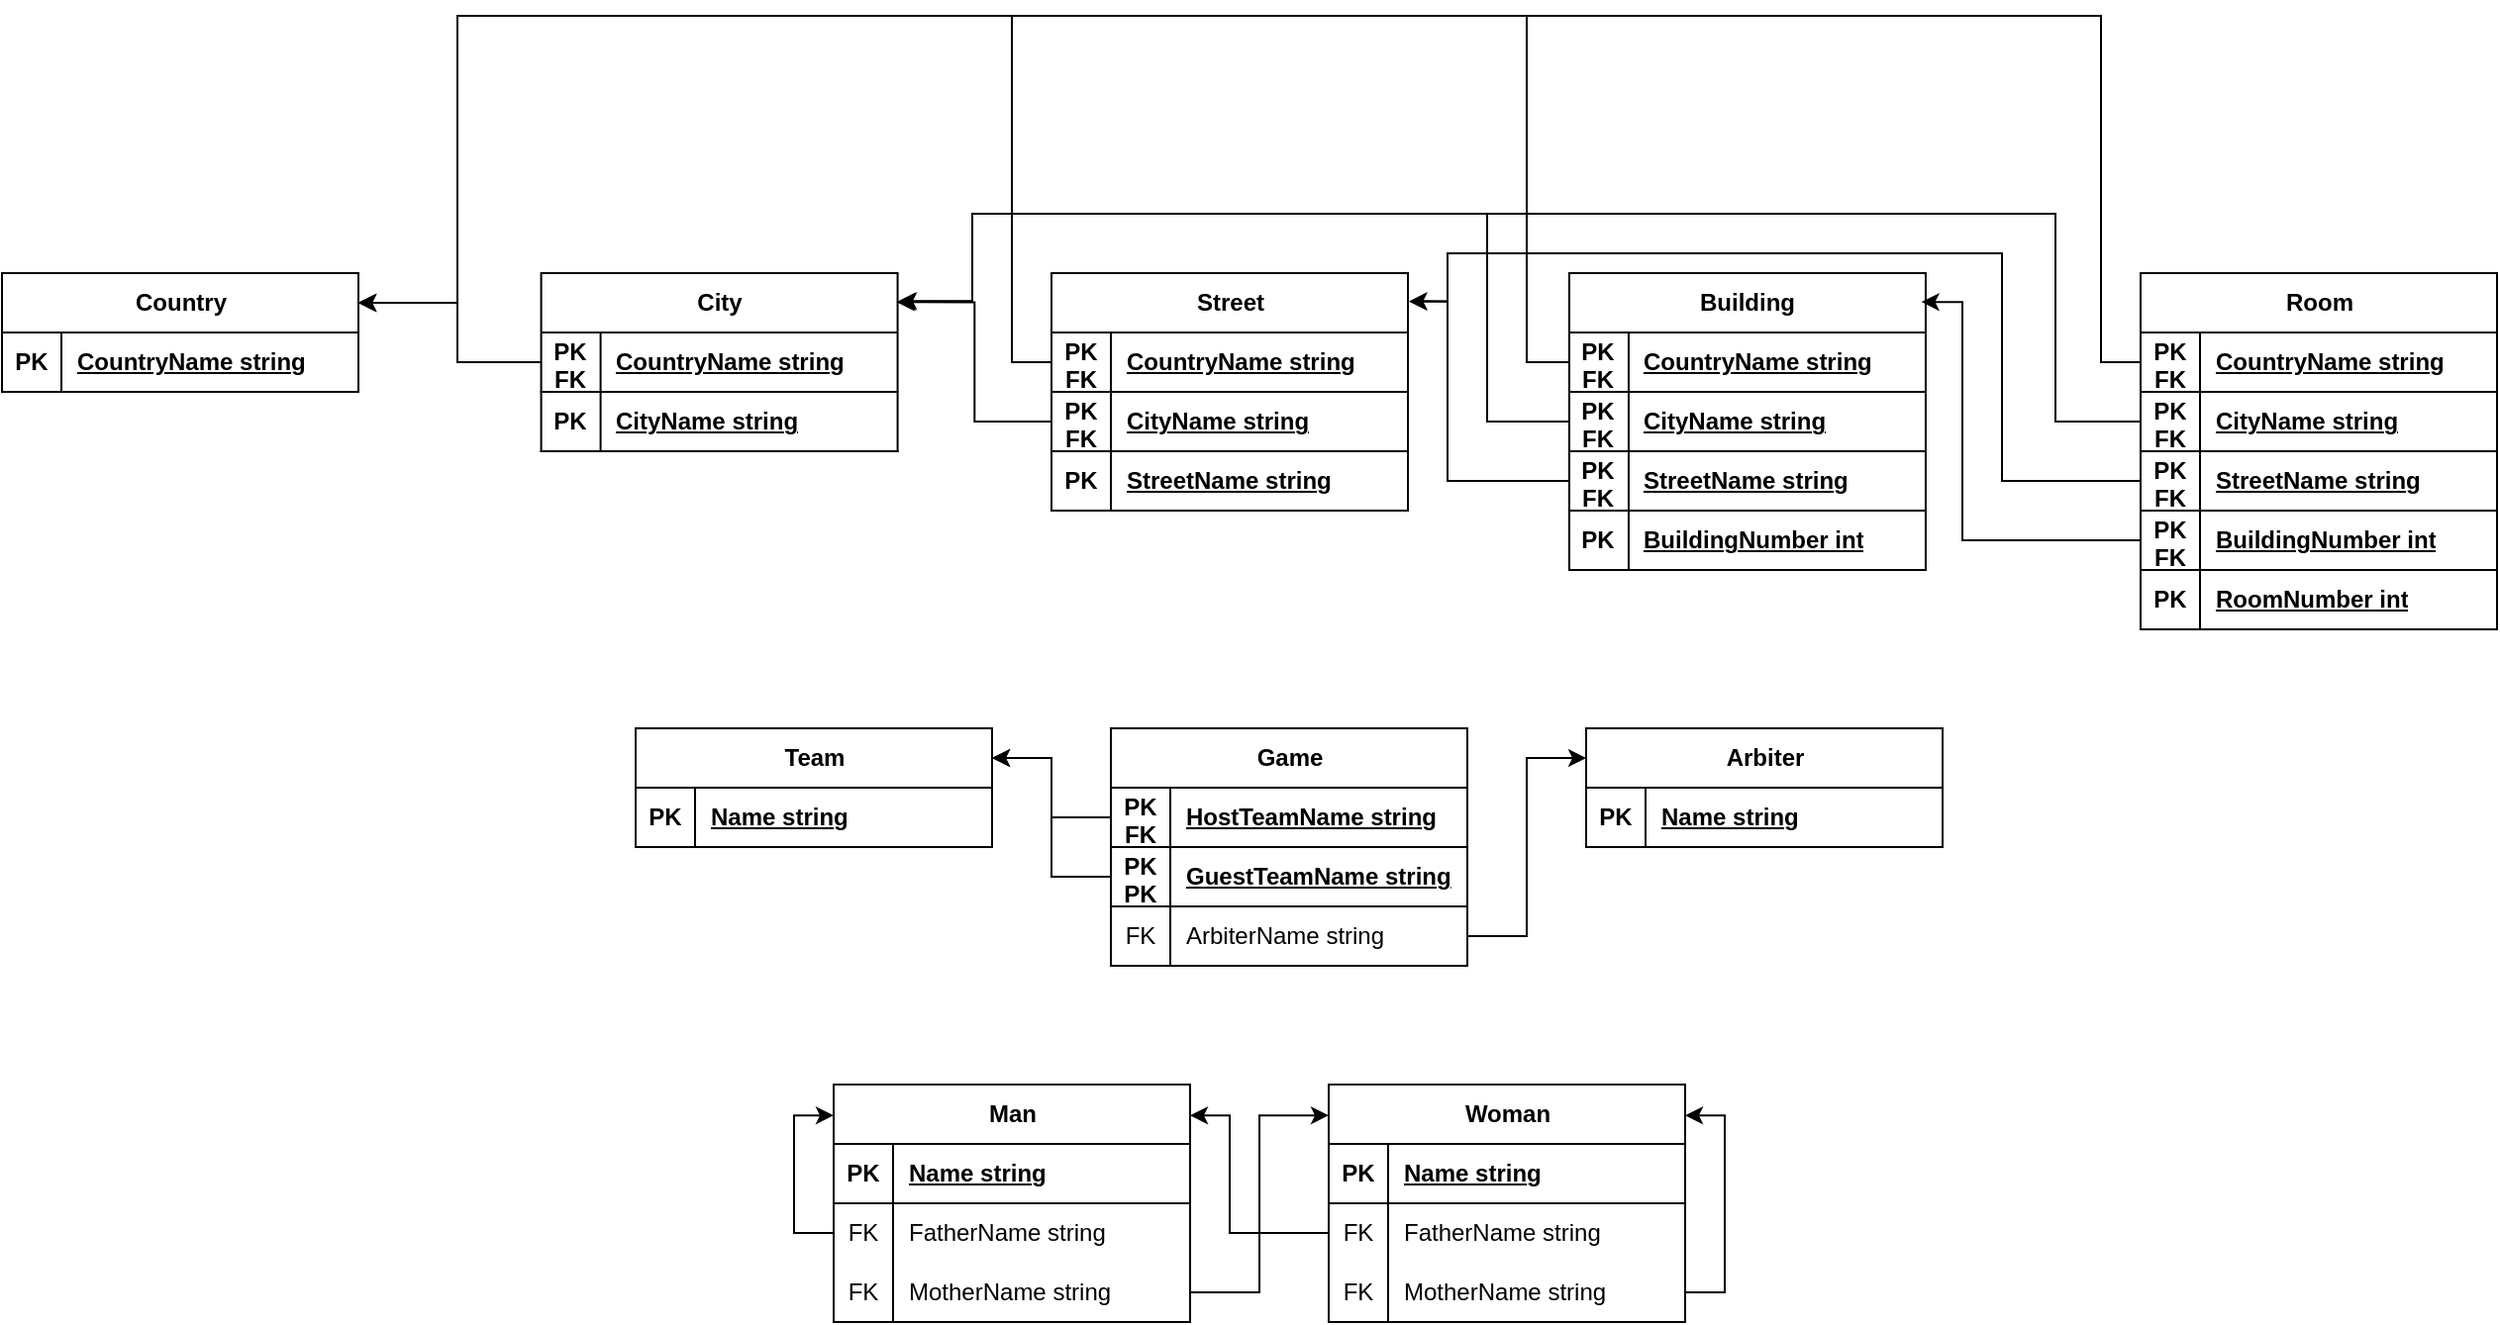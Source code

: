 <mxfile version="24.7.8">
  <diagram id="R2lEEEUBdFMjLlhIrx00" name="Page-1">
    <mxGraphModel dx="2022" dy="1466" grid="1" gridSize="10" guides="1" tooltips="1" connect="1" arrows="1" fold="1" page="1" pageScale="1" pageWidth="1654" pageHeight="1169" math="0" shadow="0" extFonts="Permanent Marker^https://fonts.googleapis.com/css?family=Permanent+Marker">
      <root>
        <mxCell id="0" />
        <mxCell id="1" parent="0" />
        <mxCell id="_nB39mYmKEPkHYfuzPzo-19" value="Country" style="shape=table;startSize=30;container=1;collapsible=1;childLayout=tableLayout;fixedRows=1;rowLines=0;fontStyle=1;align=center;resizeLast=1;html=1;" parent="1" vertex="1">
          <mxGeometry x="90" y="170" width="180" height="60" as="geometry" />
        </mxCell>
        <mxCell id="_nB39mYmKEPkHYfuzPzo-20" value="" style="shape=tableRow;horizontal=0;startSize=0;swimlaneHead=0;swimlaneBody=0;fillColor=none;collapsible=0;dropTarget=0;points=[[0,0.5],[1,0.5]];portConstraint=eastwest;top=0;left=0;right=0;bottom=1;" parent="_nB39mYmKEPkHYfuzPzo-19" vertex="1">
          <mxGeometry y="30" width="180" height="30" as="geometry" />
        </mxCell>
        <mxCell id="_nB39mYmKEPkHYfuzPzo-21" value="PK" style="shape=partialRectangle;connectable=0;fillColor=none;top=0;left=0;bottom=0;right=0;fontStyle=1;overflow=hidden;whiteSpace=wrap;html=1;" parent="_nB39mYmKEPkHYfuzPzo-20" vertex="1">
          <mxGeometry width="30" height="30" as="geometry">
            <mxRectangle width="30" height="30" as="alternateBounds" />
          </mxGeometry>
        </mxCell>
        <mxCell id="_nB39mYmKEPkHYfuzPzo-22" value="CountryName string" style="shape=partialRectangle;connectable=0;fillColor=none;top=0;left=0;bottom=0;right=0;align=left;spacingLeft=6;fontStyle=5;overflow=hidden;whiteSpace=wrap;html=1;" parent="_nB39mYmKEPkHYfuzPzo-20" vertex="1">
          <mxGeometry x="30" width="150" height="30" as="geometry">
            <mxRectangle width="150" height="30" as="alternateBounds" />
          </mxGeometry>
        </mxCell>
        <mxCell id="_nB39mYmKEPkHYfuzPzo-39" style="edgeStyle=orthogonalEdgeStyle;rounded=0;orthogonalLoop=1;jettySize=auto;html=1;entryX=1;entryY=0.25;entryDx=0;entryDy=0;" parent="1" source="_nB39mYmKEPkHYfuzPzo-32" target="_nB39mYmKEPkHYfuzPzo-19" edge="1">
          <mxGeometry relative="1" as="geometry">
            <Array as="points">
              <mxPoint x="320" y="215" />
              <mxPoint x="320" y="185" />
            </Array>
          </mxGeometry>
        </mxCell>
        <mxCell id="_nB39mYmKEPkHYfuzPzo-32" value="City" style="shape=table;startSize=30;container=1;collapsible=1;childLayout=tableLayout;fixedRows=1;rowLines=0;fontStyle=1;align=center;resizeLast=1;html=1;points=[[0,0,0,0,0],[0,0.25,0,0,0],[0,0.5,0,0,0],[0,0.75,0,0,0],[0,1,0,0,0],[0.25,0,0,0,0],[0.25,1,0,0,0],[0.5,0,0,0,0],[0.5,1,0,0,0],[0.75,0,0,0,0],[0.75,1,0,0,0],[1,0,0,0,0],[1,0.12,0,0,0],[1,0.25,0,0,0],[1,0.5,0,0,0],[1,0.75,0,0,0],[1,1,0,0,0]];" parent="1" vertex="1">
          <mxGeometry x="362.29" y="170" width="180" height="90" as="geometry" />
        </mxCell>
        <mxCell id="_nB39mYmKEPkHYfuzPzo-36" value="" style="shape=tableRow;horizontal=0;startSize=0;swimlaneHead=0;swimlaneBody=0;fillColor=none;collapsible=0;dropTarget=0;points=[[0,0.5],[1,0.5]];portConstraint=eastwest;top=0;left=0;right=0;bottom=1;" parent="_nB39mYmKEPkHYfuzPzo-32" vertex="1">
          <mxGeometry y="30" width="180" height="30" as="geometry" />
        </mxCell>
        <mxCell id="_nB39mYmKEPkHYfuzPzo-37" value="PK&lt;div&gt;FK&lt;/div&gt;" style="shape=partialRectangle;connectable=0;fillColor=none;top=0;left=0;bottom=0;right=0;fontStyle=1;overflow=hidden;whiteSpace=wrap;html=1;" parent="_nB39mYmKEPkHYfuzPzo-36" vertex="1">
          <mxGeometry width="30" height="30" as="geometry">
            <mxRectangle width="30" height="30" as="alternateBounds" />
          </mxGeometry>
        </mxCell>
        <mxCell id="_nB39mYmKEPkHYfuzPzo-38" value="CountryName string" style="shape=partialRectangle;connectable=0;fillColor=none;top=0;left=0;bottom=0;right=0;align=left;spacingLeft=6;fontStyle=5;overflow=hidden;whiteSpace=wrap;html=1;" parent="_nB39mYmKEPkHYfuzPzo-36" vertex="1">
          <mxGeometry x="30" width="150" height="30" as="geometry">
            <mxRectangle width="150" height="30" as="alternateBounds" />
          </mxGeometry>
        </mxCell>
        <mxCell id="_nB39mYmKEPkHYfuzPzo-33" value="" style="shape=tableRow;horizontal=0;startSize=0;swimlaneHead=0;swimlaneBody=0;fillColor=none;collapsible=0;dropTarget=0;points=[[0,0.5],[1,0.5]];portConstraint=eastwest;top=0;left=0;right=0;bottom=1;" parent="_nB39mYmKEPkHYfuzPzo-32" vertex="1">
          <mxGeometry y="60" width="180" height="30" as="geometry" />
        </mxCell>
        <mxCell id="_nB39mYmKEPkHYfuzPzo-34" value="PK" style="shape=partialRectangle;connectable=0;fillColor=none;top=0;left=0;bottom=0;right=0;fontStyle=1;overflow=hidden;whiteSpace=wrap;html=1;" parent="_nB39mYmKEPkHYfuzPzo-33" vertex="1">
          <mxGeometry width="30" height="30" as="geometry">
            <mxRectangle width="30" height="30" as="alternateBounds" />
          </mxGeometry>
        </mxCell>
        <mxCell id="_nB39mYmKEPkHYfuzPzo-35" value="CityName string" style="shape=partialRectangle;connectable=0;fillColor=none;top=0;left=0;bottom=0;right=0;align=left;spacingLeft=6;fontStyle=5;overflow=hidden;whiteSpace=wrap;html=1;" parent="_nB39mYmKEPkHYfuzPzo-33" vertex="1">
          <mxGeometry x="30" width="150" height="30" as="geometry">
            <mxRectangle width="150" height="30" as="alternateBounds" />
          </mxGeometry>
        </mxCell>
        <mxCell id="_nB39mYmKEPkHYfuzPzo-40" value="Street" style="shape=table;startSize=30;container=1;collapsible=1;childLayout=tableLayout;fixedRows=1;rowLines=0;fontStyle=1;align=center;resizeLast=1;html=1;points=[[0,0,0,0,0],[0,0.25,0,0,0],[0,0.5,0,0,0],[0,0.75,0,0,0],[0,1,0,0,0],[0.25,0,0,0,0],[0.25,1,0,0,0],[0.5,0,0,0,0],[0.5,1,0,0,0],[0.75,0,0,0,0],[0.75,1,0,0,0],[1,0,0,0,0],[1,0.13,0,0,0],[1,0.25,0,0,0],[1,0.5,0,0,0],[1,0.75,0,0,0],[1,1,0,0,0]];" parent="1" vertex="1">
          <mxGeometry x="620" y="170" width="180" height="120" as="geometry" />
        </mxCell>
        <mxCell id="_nB39mYmKEPkHYfuzPzo-41" value="" style="shape=tableRow;horizontal=0;startSize=0;swimlaneHead=0;swimlaneBody=0;fillColor=none;collapsible=0;dropTarget=0;points=[[0,0.5],[1,0.5]];portConstraint=eastwest;top=0;left=0;right=0;bottom=1;" parent="_nB39mYmKEPkHYfuzPzo-40" vertex="1">
          <mxGeometry y="30" width="180" height="30" as="geometry" />
        </mxCell>
        <mxCell id="_nB39mYmKEPkHYfuzPzo-42" value="PK&lt;div&gt;FK&lt;/div&gt;" style="shape=partialRectangle;connectable=0;fillColor=none;top=0;left=0;bottom=0;right=0;fontStyle=1;overflow=hidden;whiteSpace=wrap;html=1;" parent="_nB39mYmKEPkHYfuzPzo-41" vertex="1">
          <mxGeometry width="30" height="30" as="geometry">
            <mxRectangle width="30" height="30" as="alternateBounds" />
          </mxGeometry>
        </mxCell>
        <mxCell id="_nB39mYmKEPkHYfuzPzo-43" value="CountryName string" style="shape=partialRectangle;connectable=0;fillColor=none;top=0;left=0;bottom=0;right=0;align=left;spacingLeft=6;fontStyle=5;overflow=hidden;whiteSpace=wrap;html=1;" parent="_nB39mYmKEPkHYfuzPzo-41" vertex="1">
          <mxGeometry x="30" width="150" height="30" as="geometry">
            <mxRectangle width="150" height="30" as="alternateBounds" />
          </mxGeometry>
        </mxCell>
        <mxCell id="_nB39mYmKEPkHYfuzPzo-44" value="" style="shape=tableRow;horizontal=0;startSize=0;swimlaneHead=0;swimlaneBody=0;fillColor=none;collapsible=0;dropTarget=0;points=[[0,0.5],[1,0.5]];portConstraint=eastwest;top=0;left=0;right=0;bottom=1;" parent="_nB39mYmKEPkHYfuzPzo-40" vertex="1">
          <mxGeometry y="60" width="180" height="30" as="geometry" />
        </mxCell>
        <mxCell id="_nB39mYmKEPkHYfuzPzo-45" value="PK&lt;div&gt;FK&lt;/div&gt;" style="shape=partialRectangle;connectable=0;fillColor=none;top=0;left=0;bottom=0;right=0;fontStyle=1;overflow=hidden;whiteSpace=wrap;html=1;" parent="_nB39mYmKEPkHYfuzPzo-44" vertex="1">
          <mxGeometry width="30" height="30" as="geometry">
            <mxRectangle width="30" height="30" as="alternateBounds" />
          </mxGeometry>
        </mxCell>
        <mxCell id="_nB39mYmKEPkHYfuzPzo-46" value="CityName string" style="shape=partialRectangle;connectable=0;fillColor=none;top=0;left=0;bottom=0;right=0;align=left;spacingLeft=6;fontStyle=5;overflow=hidden;whiteSpace=wrap;html=1;" parent="_nB39mYmKEPkHYfuzPzo-44" vertex="1">
          <mxGeometry x="30" width="150" height="30" as="geometry">
            <mxRectangle width="150" height="30" as="alternateBounds" />
          </mxGeometry>
        </mxCell>
        <mxCell id="_nB39mYmKEPkHYfuzPzo-47" value="" style="shape=tableRow;horizontal=0;startSize=0;swimlaneHead=0;swimlaneBody=0;fillColor=none;collapsible=0;dropTarget=0;points=[[0,0.5],[1,0.5]];portConstraint=eastwest;top=0;left=0;right=0;bottom=1;" parent="_nB39mYmKEPkHYfuzPzo-40" vertex="1">
          <mxGeometry y="90" width="180" height="30" as="geometry" />
        </mxCell>
        <mxCell id="_nB39mYmKEPkHYfuzPzo-48" value="PK" style="shape=partialRectangle;connectable=0;fillColor=none;top=0;left=0;bottom=0;right=0;fontStyle=1;overflow=hidden;whiteSpace=wrap;html=1;" parent="_nB39mYmKEPkHYfuzPzo-47" vertex="1">
          <mxGeometry width="30" height="30" as="geometry">
            <mxRectangle width="30" height="30" as="alternateBounds" />
          </mxGeometry>
        </mxCell>
        <mxCell id="_nB39mYmKEPkHYfuzPzo-49" value="StreetName string" style="shape=partialRectangle;connectable=0;fillColor=none;top=0;left=0;bottom=0;right=0;align=left;spacingLeft=6;fontStyle=5;overflow=hidden;whiteSpace=wrap;html=1;" parent="_nB39mYmKEPkHYfuzPzo-47" vertex="1">
          <mxGeometry x="30" width="150" height="30" as="geometry">
            <mxRectangle width="150" height="30" as="alternateBounds" />
          </mxGeometry>
        </mxCell>
        <mxCell id="_nB39mYmKEPkHYfuzPzo-52" style="edgeStyle=orthogonalEdgeStyle;rounded=0;orthogonalLoop=1;jettySize=auto;html=1;entryX=0.997;entryY=0.163;entryDx=0;entryDy=0;entryPerimeter=0;" parent="1" source="_nB39mYmKEPkHYfuzPzo-44" target="_nB39mYmKEPkHYfuzPzo-32" edge="1">
          <mxGeometry relative="1" as="geometry" />
        </mxCell>
        <mxCell id="_nB39mYmKEPkHYfuzPzo-53" style="edgeStyle=orthogonalEdgeStyle;rounded=0;orthogonalLoop=1;jettySize=auto;html=1;entryX=1;entryY=0.25;entryDx=0;entryDy=0;" parent="1" source="_nB39mYmKEPkHYfuzPzo-41" target="_nB39mYmKEPkHYfuzPzo-19" edge="1">
          <mxGeometry relative="1" as="geometry">
            <Array as="points">
              <mxPoint x="600" y="215" />
              <mxPoint x="600" y="40" />
              <mxPoint x="320" y="40" />
              <mxPoint x="320" y="185" />
            </Array>
          </mxGeometry>
        </mxCell>
        <mxCell id="_nB39mYmKEPkHYfuzPzo-54" value="Building" style="shape=table;startSize=30;container=1;collapsible=1;childLayout=tableLayout;fixedRows=1;rowLines=0;fontStyle=1;align=center;resizeLast=1;html=1;" parent="1" vertex="1">
          <mxGeometry x="881.48" y="170" width="180" height="150" as="geometry" />
        </mxCell>
        <mxCell id="_nB39mYmKEPkHYfuzPzo-55" value="" style="shape=tableRow;horizontal=0;startSize=0;swimlaneHead=0;swimlaneBody=0;fillColor=none;collapsible=0;dropTarget=0;points=[[0,0.5],[1,0.5]];portConstraint=eastwest;top=0;left=0;right=0;bottom=1;" parent="_nB39mYmKEPkHYfuzPzo-54" vertex="1">
          <mxGeometry y="30" width="180" height="30" as="geometry" />
        </mxCell>
        <mxCell id="_nB39mYmKEPkHYfuzPzo-56" value="PK&lt;div&gt;FK&lt;/div&gt;" style="shape=partialRectangle;connectable=0;fillColor=none;top=0;left=0;bottom=0;right=0;fontStyle=1;overflow=hidden;whiteSpace=wrap;html=1;" parent="_nB39mYmKEPkHYfuzPzo-55" vertex="1">
          <mxGeometry width="30" height="30" as="geometry">
            <mxRectangle width="30" height="30" as="alternateBounds" />
          </mxGeometry>
        </mxCell>
        <mxCell id="_nB39mYmKEPkHYfuzPzo-57" value="CountryName string" style="shape=partialRectangle;connectable=0;fillColor=none;top=0;left=0;bottom=0;right=0;align=left;spacingLeft=6;fontStyle=5;overflow=hidden;whiteSpace=wrap;html=1;" parent="_nB39mYmKEPkHYfuzPzo-55" vertex="1">
          <mxGeometry x="30" width="150" height="30" as="geometry">
            <mxRectangle width="150" height="30" as="alternateBounds" />
          </mxGeometry>
        </mxCell>
        <mxCell id="_nB39mYmKEPkHYfuzPzo-58" value="" style="shape=tableRow;horizontal=0;startSize=0;swimlaneHead=0;swimlaneBody=0;fillColor=none;collapsible=0;dropTarget=0;points=[[0,0.5],[1,0.5]];portConstraint=eastwest;top=0;left=0;right=0;bottom=1;" parent="_nB39mYmKEPkHYfuzPzo-54" vertex="1">
          <mxGeometry y="60" width="180" height="30" as="geometry" />
        </mxCell>
        <mxCell id="_nB39mYmKEPkHYfuzPzo-59" value="PK&lt;div&gt;FK&lt;/div&gt;" style="shape=partialRectangle;connectable=0;fillColor=none;top=0;left=0;bottom=0;right=0;fontStyle=1;overflow=hidden;whiteSpace=wrap;html=1;" parent="_nB39mYmKEPkHYfuzPzo-58" vertex="1">
          <mxGeometry width="30" height="30" as="geometry">
            <mxRectangle width="30" height="30" as="alternateBounds" />
          </mxGeometry>
        </mxCell>
        <mxCell id="_nB39mYmKEPkHYfuzPzo-60" value="CityName string" style="shape=partialRectangle;connectable=0;fillColor=none;top=0;left=0;bottom=0;right=0;align=left;spacingLeft=6;fontStyle=5;overflow=hidden;whiteSpace=wrap;html=1;" parent="_nB39mYmKEPkHYfuzPzo-58" vertex="1">
          <mxGeometry x="30" width="150" height="30" as="geometry">
            <mxRectangle width="150" height="30" as="alternateBounds" />
          </mxGeometry>
        </mxCell>
        <mxCell id="_nB39mYmKEPkHYfuzPzo-61" value="" style="shape=tableRow;horizontal=0;startSize=0;swimlaneHead=0;swimlaneBody=0;fillColor=none;collapsible=0;dropTarget=0;points=[[0,0.5],[1,0.5]];portConstraint=eastwest;top=0;left=0;right=0;bottom=1;" parent="_nB39mYmKEPkHYfuzPzo-54" vertex="1">
          <mxGeometry y="90" width="180" height="30" as="geometry" />
        </mxCell>
        <mxCell id="_nB39mYmKEPkHYfuzPzo-62" value="PK&lt;div&gt;FK&lt;/div&gt;" style="shape=partialRectangle;connectable=0;fillColor=none;top=0;left=0;bottom=0;right=0;fontStyle=1;overflow=hidden;whiteSpace=wrap;html=1;" parent="_nB39mYmKEPkHYfuzPzo-61" vertex="1">
          <mxGeometry width="30" height="30" as="geometry">
            <mxRectangle width="30" height="30" as="alternateBounds" />
          </mxGeometry>
        </mxCell>
        <mxCell id="_nB39mYmKEPkHYfuzPzo-63" value="StreetName string" style="shape=partialRectangle;connectable=0;fillColor=none;top=0;left=0;bottom=0;right=0;align=left;spacingLeft=6;fontStyle=5;overflow=hidden;whiteSpace=wrap;html=1;" parent="_nB39mYmKEPkHYfuzPzo-61" vertex="1">
          <mxGeometry x="30" width="150" height="30" as="geometry">
            <mxRectangle width="150" height="30" as="alternateBounds" />
          </mxGeometry>
        </mxCell>
        <mxCell id="_nB39mYmKEPkHYfuzPzo-64" value="" style="shape=tableRow;horizontal=0;startSize=0;swimlaneHead=0;swimlaneBody=0;fillColor=none;collapsible=0;dropTarget=0;points=[[0,0.5],[1,0.5]];portConstraint=eastwest;top=0;left=0;right=0;bottom=1;" parent="_nB39mYmKEPkHYfuzPzo-54" vertex="1">
          <mxGeometry y="120" width="180" height="30" as="geometry" />
        </mxCell>
        <mxCell id="_nB39mYmKEPkHYfuzPzo-65" value="PK" style="shape=partialRectangle;connectable=0;fillColor=none;top=0;left=0;bottom=0;right=0;fontStyle=1;overflow=hidden;whiteSpace=wrap;html=1;" parent="_nB39mYmKEPkHYfuzPzo-64" vertex="1">
          <mxGeometry width="30" height="30" as="geometry">
            <mxRectangle width="30" height="30" as="alternateBounds" />
          </mxGeometry>
        </mxCell>
        <mxCell id="_nB39mYmKEPkHYfuzPzo-66" value="BuildingNumber int" style="shape=partialRectangle;connectable=0;fillColor=none;top=0;left=0;bottom=0;right=0;align=left;spacingLeft=6;fontStyle=5;overflow=hidden;whiteSpace=wrap;html=1;" parent="_nB39mYmKEPkHYfuzPzo-64" vertex="1">
          <mxGeometry x="30" width="150" height="30" as="geometry">
            <mxRectangle width="150" height="30" as="alternateBounds" />
          </mxGeometry>
        </mxCell>
        <mxCell id="_nB39mYmKEPkHYfuzPzo-68" style="edgeStyle=orthogonalEdgeStyle;rounded=0;orthogonalLoop=1;jettySize=auto;html=1;entryX=1;entryY=0.25;entryDx=0;entryDy=0;" parent="1" source="_nB39mYmKEPkHYfuzPzo-55" target="_nB39mYmKEPkHYfuzPzo-19" edge="1">
          <mxGeometry relative="1" as="geometry">
            <Array as="points">
              <mxPoint x="860" y="215" />
              <mxPoint x="860" y="40" />
              <mxPoint x="320" y="40" />
              <mxPoint x="320" y="185" />
            </Array>
          </mxGeometry>
        </mxCell>
        <mxCell id="_nB39mYmKEPkHYfuzPzo-69" style="edgeStyle=orthogonalEdgeStyle;rounded=0;orthogonalLoop=1;jettySize=auto;html=1;entryX=1.004;entryY=0.157;entryDx=0;entryDy=0;entryPerimeter=0;" parent="1" source="_nB39mYmKEPkHYfuzPzo-58" target="_nB39mYmKEPkHYfuzPzo-32" edge="1">
          <mxGeometry relative="1" as="geometry">
            <Array as="points">
              <mxPoint x="840" y="245" />
              <mxPoint x="840" y="140" />
              <mxPoint x="580" y="140" />
              <mxPoint x="580" y="184" />
            </Array>
          </mxGeometry>
        </mxCell>
        <mxCell id="_nB39mYmKEPkHYfuzPzo-70" style="edgeStyle=orthogonalEdgeStyle;rounded=0;orthogonalLoop=1;jettySize=auto;html=1;entryX=1.004;entryY=0.118;entryDx=0;entryDy=0;entryPerimeter=0;" parent="1" source="_nB39mYmKEPkHYfuzPzo-61" target="_nB39mYmKEPkHYfuzPzo-40" edge="1">
          <mxGeometry relative="1" as="geometry">
            <Array as="points">
              <mxPoint x="820" y="275" />
              <mxPoint x="820" y="184" />
            </Array>
          </mxGeometry>
        </mxCell>
        <mxCell id="_nB39mYmKEPkHYfuzPzo-71" value="Room" style="shape=table;startSize=30;container=1;collapsible=1;childLayout=tableLayout;fixedRows=1;rowLines=0;fontStyle=1;align=center;resizeLast=1;html=1;" parent="1" vertex="1">
          <mxGeometry x="1170" y="170" width="180" height="180" as="geometry" />
        </mxCell>
        <mxCell id="_nB39mYmKEPkHYfuzPzo-72" value="" style="shape=tableRow;horizontal=0;startSize=0;swimlaneHead=0;swimlaneBody=0;fillColor=none;collapsible=0;dropTarget=0;points=[[0,0.5],[1,0.5]];portConstraint=eastwest;top=0;left=0;right=0;bottom=1;" parent="_nB39mYmKEPkHYfuzPzo-71" vertex="1">
          <mxGeometry y="30" width="180" height="30" as="geometry" />
        </mxCell>
        <mxCell id="_nB39mYmKEPkHYfuzPzo-73" value="PK&lt;div&gt;FK&lt;/div&gt;" style="shape=partialRectangle;connectable=0;fillColor=none;top=0;left=0;bottom=0;right=0;fontStyle=1;overflow=hidden;whiteSpace=wrap;html=1;" parent="_nB39mYmKEPkHYfuzPzo-72" vertex="1">
          <mxGeometry width="30" height="30" as="geometry">
            <mxRectangle width="30" height="30" as="alternateBounds" />
          </mxGeometry>
        </mxCell>
        <mxCell id="_nB39mYmKEPkHYfuzPzo-74" value="CountryName string" style="shape=partialRectangle;connectable=0;fillColor=none;top=0;left=0;bottom=0;right=0;align=left;spacingLeft=6;fontStyle=5;overflow=hidden;whiteSpace=wrap;html=1;" parent="_nB39mYmKEPkHYfuzPzo-72" vertex="1">
          <mxGeometry x="30" width="150" height="30" as="geometry">
            <mxRectangle width="150" height="30" as="alternateBounds" />
          </mxGeometry>
        </mxCell>
        <mxCell id="_nB39mYmKEPkHYfuzPzo-75" value="" style="shape=tableRow;horizontal=0;startSize=0;swimlaneHead=0;swimlaneBody=0;fillColor=none;collapsible=0;dropTarget=0;points=[[0,0.5],[1,0.5]];portConstraint=eastwest;top=0;left=0;right=0;bottom=1;" parent="_nB39mYmKEPkHYfuzPzo-71" vertex="1">
          <mxGeometry y="60" width="180" height="30" as="geometry" />
        </mxCell>
        <mxCell id="_nB39mYmKEPkHYfuzPzo-76" value="PK&lt;div&gt;FK&lt;/div&gt;" style="shape=partialRectangle;connectable=0;fillColor=none;top=0;left=0;bottom=0;right=0;fontStyle=1;overflow=hidden;whiteSpace=wrap;html=1;" parent="_nB39mYmKEPkHYfuzPzo-75" vertex="1">
          <mxGeometry width="30" height="30" as="geometry">
            <mxRectangle width="30" height="30" as="alternateBounds" />
          </mxGeometry>
        </mxCell>
        <mxCell id="_nB39mYmKEPkHYfuzPzo-77" value="CityName string" style="shape=partialRectangle;connectable=0;fillColor=none;top=0;left=0;bottom=0;right=0;align=left;spacingLeft=6;fontStyle=5;overflow=hidden;whiteSpace=wrap;html=1;" parent="_nB39mYmKEPkHYfuzPzo-75" vertex="1">
          <mxGeometry x="30" width="150" height="30" as="geometry">
            <mxRectangle width="150" height="30" as="alternateBounds" />
          </mxGeometry>
        </mxCell>
        <mxCell id="_nB39mYmKEPkHYfuzPzo-78" value="" style="shape=tableRow;horizontal=0;startSize=0;swimlaneHead=0;swimlaneBody=0;fillColor=none;collapsible=0;dropTarget=0;points=[[0,0.5],[1,0.5]];portConstraint=eastwest;top=0;left=0;right=0;bottom=1;" parent="_nB39mYmKEPkHYfuzPzo-71" vertex="1">
          <mxGeometry y="90" width="180" height="30" as="geometry" />
        </mxCell>
        <mxCell id="_nB39mYmKEPkHYfuzPzo-79" value="PK&lt;div&gt;FK&lt;/div&gt;" style="shape=partialRectangle;connectable=0;fillColor=none;top=0;left=0;bottom=0;right=0;fontStyle=1;overflow=hidden;whiteSpace=wrap;html=1;" parent="_nB39mYmKEPkHYfuzPzo-78" vertex="1">
          <mxGeometry width="30" height="30" as="geometry">
            <mxRectangle width="30" height="30" as="alternateBounds" />
          </mxGeometry>
        </mxCell>
        <mxCell id="_nB39mYmKEPkHYfuzPzo-80" value="StreetName string" style="shape=partialRectangle;connectable=0;fillColor=none;top=0;left=0;bottom=0;right=0;align=left;spacingLeft=6;fontStyle=5;overflow=hidden;whiteSpace=wrap;html=1;" parent="_nB39mYmKEPkHYfuzPzo-78" vertex="1">
          <mxGeometry x="30" width="150" height="30" as="geometry">
            <mxRectangle width="150" height="30" as="alternateBounds" />
          </mxGeometry>
        </mxCell>
        <mxCell id="_nB39mYmKEPkHYfuzPzo-81" value="" style="shape=tableRow;horizontal=0;startSize=0;swimlaneHead=0;swimlaneBody=0;fillColor=none;collapsible=0;dropTarget=0;points=[[0,0.5],[1,0.5]];portConstraint=eastwest;top=0;left=0;right=0;bottom=1;" parent="_nB39mYmKEPkHYfuzPzo-71" vertex="1">
          <mxGeometry y="120" width="180" height="30" as="geometry" />
        </mxCell>
        <mxCell id="_nB39mYmKEPkHYfuzPzo-82" value="PK&lt;div&gt;FK&lt;/div&gt;" style="shape=partialRectangle;connectable=0;fillColor=none;top=0;left=0;bottom=0;right=0;fontStyle=1;overflow=hidden;whiteSpace=wrap;html=1;" parent="_nB39mYmKEPkHYfuzPzo-81" vertex="1">
          <mxGeometry width="30" height="30" as="geometry">
            <mxRectangle width="30" height="30" as="alternateBounds" />
          </mxGeometry>
        </mxCell>
        <mxCell id="_nB39mYmKEPkHYfuzPzo-83" value="BuildingNumber int" style="shape=partialRectangle;connectable=0;fillColor=none;top=0;left=0;bottom=0;right=0;align=left;spacingLeft=6;fontStyle=5;overflow=hidden;whiteSpace=wrap;html=1;" parent="_nB39mYmKEPkHYfuzPzo-81" vertex="1">
          <mxGeometry x="30" width="150" height="30" as="geometry">
            <mxRectangle width="150" height="30" as="alternateBounds" />
          </mxGeometry>
        </mxCell>
        <mxCell id="_nB39mYmKEPkHYfuzPzo-84" value="" style="shape=tableRow;horizontal=0;startSize=0;swimlaneHead=0;swimlaneBody=0;fillColor=none;collapsible=0;dropTarget=0;points=[[0,0.5],[1,0.5]];portConstraint=eastwest;top=0;left=0;right=0;bottom=1;" parent="_nB39mYmKEPkHYfuzPzo-71" vertex="1">
          <mxGeometry y="150" width="180" height="30" as="geometry" />
        </mxCell>
        <mxCell id="_nB39mYmKEPkHYfuzPzo-85" value="PK" style="shape=partialRectangle;connectable=0;fillColor=none;top=0;left=0;bottom=0;right=0;fontStyle=1;overflow=hidden;whiteSpace=wrap;html=1;" parent="_nB39mYmKEPkHYfuzPzo-84" vertex="1">
          <mxGeometry width="30" height="30" as="geometry">
            <mxRectangle width="30" height="30" as="alternateBounds" />
          </mxGeometry>
        </mxCell>
        <mxCell id="_nB39mYmKEPkHYfuzPzo-86" value="RoomNumber int" style="shape=partialRectangle;connectable=0;fillColor=none;top=0;left=0;bottom=0;right=0;align=left;spacingLeft=6;fontStyle=5;overflow=hidden;whiteSpace=wrap;html=1;" parent="_nB39mYmKEPkHYfuzPzo-84" vertex="1">
          <mxGeometry x="30" width="150" height="30" as="geometry">
            <mxRectangle width="150" height="30" as="alternateBounds" />
          </mxGeometry>
        </mxCell>
        <mxCell id="_nB39mYmKEPkHYfuzPzo-87" style="edgeStyle=orthogonalEdgeStyle;rounded=0;orthogonalLoop=1;jettySize=auto;html=1;entryX=0.988;entryY=0.097;entryDx=0;entryDy=0;entryPerimeter=0;" parent="1" source="_nB39mYmKEPkHYfuzPzo-81" target="_nB39mYmKEPkHYfuzPzo-54" edge="1">
          <mxGeometry relative="1" as="geometry">
            <Array as="points">
              <mxPoint x="1080" y="305" />
              <mxPoint x="1080" y="185" />
            </Array>
          </mxGeometry>
        </mxCell>
        <mxCell id="_nB39mYmKEPkHYfuzPzo-88" style="edgeStyle=orthogonalEdgeStyle;rounded=0;orthogonalLoop=1;jettySize=auto;html=1;entryX=1.003;entryY=0.12;entryDx=0;entryDy=0;entryPerimeter=0;" parent="1" source="_nB39mYmKEPkHYfuzPzo-78" target="_nB39mYmKEPkHYfuzPzo-40" edge="1">
          <mxGeometry relative="1" as="geometry">
            <Array as="points">
              <mxPoint x="1100" y="275" />
              <mxPoint x="1100" y="160" />
              <mxPoint x="820" y="160" />
              <mxPoint x="820" y="184" />
            </Array>
          </mxGeometry>
        </mxCell>
        <mxCell id="_nB39mYmKEPkHYfuzPzo-89" style="edgeStyle=orthogonalEdgeStyle;rounded=0;orthogonalLoop=1;jettySize=auto;html=1;entryX=1.017;entryY=0.16;entryDx=0;entryDy=0;entryPerimeter=0;exitX=0;exitY=0.5;exitDx=0;exitDy=0;" parent="1" source="_nB39mYmKEPkHYfuzPzo-75" edge="1">
          <mxGeometry relative="1" as="geometry">
            <mxPoint x="1166.94" y="245" as="sourcePoint" />
            <mxPoint x="542.29" y="184.4" as="targetPoint" />
            <Array as="points">
              <mxPoint x="1127" y="245" />
              <mxPoint x="1127" y="140" />
              <mxPoint x="580" y="140" />
              <mxPoint x="580" y="184" />
            </Array>
          </mxGeometry>
        </mxCell>
        <mxCell id="_nB39mYmKEPkHYfuzPzo-91" style="edgeStyle=orthogonalEdgeStyle;rounded=0;orthogonalLoop=1;jettySize=auto;html=1;entryX=1;entryY=0.25;entryDx=0;entryDy=0;" parent="1" source="_nB39mYmKEPkHYfuzPzo-72" target="_nB39mYmKEPkHYfuzPzo-19" edge="1">
          <mxGeometry relative="1" as="geometry">
            <Array as="points">
              <mxPoint x="1150" y="215" />
              <mxPoint x="1150" y="40" />
              <mxPoint x="320" y="40" />
              <mxPoint x="320" y="185" />
            </Array>
          </mxGeometry>
        </mxCell>
        <mxCell id="_nB39mYmKEPkHYfuzPzo-92" value="Team" style="shape=table;startSize=30;container=1;collapsible=1;childLayout=tableLayout;fixedRows=1;rowLines=0;fontStyle=1;align=center;resizeLast=1;html=1;" parent="1" vertex="1">
          <mxGeometry x="410" y="400" width="180" height="60" as="geometry" />
        </mxCell>
        <mxCell id="_nB39mYmKEPkHYfuzPzo-93" value="" style="shape=tableRow;horizontal=0;startSize=0;swimlaneHead=0;swimlaneBody=0;fillColor=none;collapsible=0;dropTarget=0;points=[[0,0.5],[1,0.5]];portConstraint=eastwest;top=0;left=0;right=0;bottom=1;" parent="_nB39mYmKEPkHYfuzPzo-92" vertex="1">
          <mxGeometry y="30" width="180" height="30" as="geometry" />
        </mxCell>
        <mxCell id="_nB39mYmKEPkHYfuzPzo-94" value="PK" style="shape=partialRectangle;connectable=0;fillColor=none;top=0;left=0;bottom=0;right=0;fontStyle=1;overflow=hidden;whiteSpace=wrap;html=1;" parent="_nB39mYmKEPkHYfuzPzo-93" vertex="1">
          <mxGeometry width="30" height="30" as="geometry">
            <mxRectangle width="30" height="30" as="alternateBounds" />
          </mxGeometry>
        </mxCell>
        <mxCell id="_nB39mYmKEPkHYfuzPzo-95" value="Name string" style="shape=partialRectangle;connectable=0;fillColor=none;top=0;left=0;bottom=0;right=0;align=left;spacingLeft=6;fontStyle=5;overflow=hidden;whiteSpace=wrap;html=1;" parent="_nB39mYmKEPkHYfuzPzo-93" vertex="1">
          <mxGeometry x="30" width="150" height="30" as="geometry">
            <mxRectangle width="150" height="30" as="alternateBounds" />
          </mxGeometry>
        </mxCell>
        <mxCell id="_nB39mYmKEPkHYfuzPzo-96" value="Arbiter" style="shape=table;startSize=30;container=1;collapsible=1;childLayout=tableLayout;fixedRows=1;rowLines=0;fontStyle=1;align=center;resizeLast=1;html=1;points=[[0,0,0,0,0],[0,0.25,0,0,0],[0,0.5,0,0,0],[0,0.75,0,0,0],[0,1,0,0,0],[0.25,0,0,0,0],[0.25,1,0,0,0],[0.5,0,0,0,0],[0.5,1,0,0,0],[0.75,0,0,0,0],[0.75,1,0,0,0],[1,0,0,0,0],[1,0.12,0,0,0],[1,0.25,0,0,0],[1,0.5,0,0,0],[1,0.75,0,0,0],[1,1,0,0,0]];" parent="1" vertex="1">
          <mxGeometry x="890" y="400" width="180" height="60" as="geometry">
            <mxRectangle x="510" y="525" width="80" height="30" as="alternateBounds" />
          </mxGeometry>
        </mxCell>
        <mxCell id="_nB39mYmKEPkHYfuzPzo-97" value="" style="shape=tableRow;horizontal=0;startSize=0;swimlaneHead=0;swimlaneBody=0;fillColor=none;collapsible=0;dropTarget=0;points=[[0,0.5],[1,0.5]];portConstraint=eastwest;top=0;left=0;right=0;bottom=1;" parent="_nB39mYmKEPkHYfuzPzo-96" vertex="1">
          <mxGeometry y="30" width="180" height="30" as="geometry" />
        </mxCell>
        <mxCell id="_nB39mYmKEPkHYfuzPzo-98" value="PK" style="shape=partialRectangle;connectable=0;fillColor=none;top=0;left=0;bottom=0;right=0;fontStyle=1;overflow=hidden;whiteSpace=wrap;html=1;" parent="_nB39mYmKEPkHYfuzPzo-97" vertex="1">
          <mxGeometry width="30" height="30" as="geometry">
            <mxRectangle width="30" height="30" as="alternateBounds" />
          </mxGeometry>
        </mxCell>
        <mxCell id="_nB39mYmKEPkHYfuzPzo-99" value="Name string" style="shape=partialRectangle;connectable=0;fillColor=none;top=0;left=0;bottom=0;right=0;align=left;spacingLeft=6;fontStyle=5;overflow=hidden;whiteSpace=wrap;html=1;" parent="_nB39mYmKEPkHYfuzPzo-97" vertex="1">
          <mxGeometry x="30" width="150" height="30" as="geometry">
            <mxRectangle width="150" height="30" as="alternateBounds" />
          </mxGeometry>
        </mxCell>
        <mxCell id="_nB39mYmKEPkHYfuzPzo-104" value="Game" style="shape=table;startSize=30;container=1;collapsible=1;childLayout=tableLayout;fixedRows=1;rowLines=0;fontStyle=1;align=center;resizeLast=1;html=1;" parent="1" vertex="1">
          <mxGeometry x="650" y="400" width="180" height="120" as="geometry" />
        </mxCell>
        <mxCell id="_nB39mYmKEPkHYfuzPzo-105" value="" style="shape=tableRow;horizontal=0;startSize=0;swimlaneHead=0;swimlaneBody=0;fillColor=none;collapsible=0;dropTarget=0;points=[[0,0.5],[1,0.5]];portConstraint=eastwest;top=0;left=0;right=0;bottom=1;" parent="_nB39mYmKEPkHYfuzPzo-104" vertex="1">
          <mxGeometry y="30" width="180" height="30" as="geometry" />
        </mxCell>
        <mxCell id="_nB39mYmKEPkHYfuzPzo-106" value="PK&lt;div&gt;FK&lt;/div&gt;" style="shape=partialRectangle;connectable=0;fillColor=none;top=0;left=0;bottom=0;right=0;fontStyle=1;overflow=hidden;whiteSpace=wrap;html=1;" parent="_nB39mYmKEPkHYfuzPzo-105" vertex="1">
          <mxGeometry width="30" height="30" as="geometry">
            <mxRectangle width="30" height="30" as="alternateBounds" />
          </mxGeometry>
        </mxCell>
        <mxCell id="_nB39mYmKEPkHYfuzPzo-107" value="HostTeamName string" style="shape=partialRectangle;connectable=0;fillColor=none;top=0;left=0;bottom=0;right=0;align=left;spacingLeft=6;fontStyle=5;overflow=hidden;whiteSpace=wrap;html=1;" parent="_nB39mYmKEPkHYfuzPzo-105" vertex="1">
          <mxGeometry x="30" width="150" height="30" as="geometry">
            <mxRectangle width="150" height="30" as="alternateBounds" />
          </mxGeometry>
        </mxCell>
        <mxCell id="_nB39mYmKEPkHYfuzPzo-117" value="" style="shape=tableRow;horizontal=0;startSize=0;swimlaneHead=0;swimlaneBody=0;fillColor=none;collapsible=0;dropTarget=0;points=[[0,0.5],[1,0.5]];portConstraint=eastwest;top=0;left=0;right=0;bottom=1;" parent="_nB39mYmKEPkHYfuzPzo-104" vertex="1">
          <mxGeometry y="60" width="180" height="30" as="geometry" />
        </mxCell>
        <mxCell id="_nB39mYmKEPkHYfuzPzo-118" value="&lt;div&gt;PK&lt;/div&gt;PK" style="shape=partialRectangle;connectable=0;fillColor=none;top=0;left=0;bottom=0;right=0;fontStyle=1;overflow=hidden;whiteSpace=wrap;html=1;" parent="_nB39mYmKEPkHYfuzPzo-117" vertex="1">
          <mxGeometry width="30" height="30" as="geometry">
            <mxRectangle width="30" height="30" as="alternateBounds" />
          </mxGeometry>
        </mxCell>
        <mxCell id="_nB39mYmKEPkHYfuzPzo-119" value="GuestTeamName string" style="shape=partialRectangle;connectable=0;fillColor=none;top=0;left=0;bottom=0;right=0;align=left;spacingLeft=6;fontStyle=5;overflow=hidden;whiteSpace=wrap;html=1;" parent="_nB39mYmKEPkHYfuzPzo-117" vertex="1">
          <mxGeometry x="30" width="150" height="30" as="geometry">
            <mxRectangle width="150" height="30" as="alternateBounds" />
          </mxGeometry>
        </mxCell>
        <mxCell id="_nB39mYmKEPkHYfuzPzo-108" value="" style="shape=tableRow;horizontal=0;startSize=0;swimlaneHead=0;swimlaneBody=0;fillColor=none;collapsible=0;dropTarget=0;points=[[0,0.5],[1,0.5]];portConstraint=eastwest;top=0;left=0;right=0;bottom=0;" parent="_nB39mYmKEPkHYfuzPzo-104" vertex="1">
          <mxGeometry y="90" width="180" height="30" as="geometry" />
        </mxCell>
        <mxCell id="_nB39mYmKEPkHYfuzPzo-109" value="FK" style="shape=partialRectangle;connectable=0;fillColor=none;top=0;left=0;bottom=0;right=0;editable=1;overflow=hidden;whiteSpace=wrap;html=1;" parent="_nB39mYmKEPkHYfuzPzo-108" vertex="1">
          <mxGeometry width="30" height="30" as="geometry">
            <mxRectangle width="30" height="30" as="alternateBounds" />
          </mxGeometry>
        </mxCell>
        <mxCell id="_nB39mYmKEPkHYfuzPzo-110" value="ArbiterName string" style="shape=partialRectangle;connectable=0;fillColor=none;top=0;left=0;bottom=0;right=0;align=left;spacingLeft=6;overflow=hidden;whiteSpace=wrap;html=1;" parent="_nB39mYmKEPkHYfuzPzo-108" vertex="1">
          <mxGeometry x="30" width="150" height="30" as="geometry">
            <mxRectangle width="150" height="30" as="alternateBounds" />
          </mxGeometry>
        </mxCell>
        <mxCell id="_nB39mYmKEPkHYfuzPzo-121" style="edgeStyle=orthogonalEdgeStyle;rounded=0;orthogonalLoop=1;jettySize=auto;html=1;entryX=0;entryY=0.25;entryDx=0;entryDy=0;entryPerimeter=0;" parent="1" source="_nB39mYmKEPkHYfuzPzo-108" target="_nB39mYmKEPkHYfuzPzo-96" edge="1">
          <mxGeometry relative="1" as="geometry" />
        </mxCell>
        <mxCell id="_nB39mYmKEPkHYfuzPzo-122" style="edgeStyle=orthogonalEdgeStyle;rounded=0;orthogonalLoop=1;jettySize=auto;html=1;entryX=1;entryY=0.25;entryDx=0;entryDy=0;" parent="1" source="_nB39mYmKEPkHYfuzPzo-105" target="_nB39mYmKEPkHYfuzPzo-92" edge="1">
          <mxGeometry relative="1" as="geometry" />
        </mxCell>
        <mxCell id="_nB39mYmKEPkHYfuzPzo-124" style="edgeStyle=orthogonalEdgeStyle;rounded=0;orthogonalLoop=1;jettySize=auto;html=1;entryX=1;entryY=0.25;entryDx=0;entryDy=0;" parent="1" source="_nB39mYmKEPkHYfuzPzo-117" target="_nB39mYmKEPkHYfuzPzo-92" edge="1">
          <mxGeometry relative="1" as="geometry" />
        </mxCell>
        <mxCell id="_nB39mYmKEPkHYfuzPzo-156" value="Man" style="shape=table;startSize=30;container=1;collapsible=1;childLayout=tableLayout;fixedRows=1;rowLines=0;fontStyle=1;align=center;resizeLast=1;html=1;points=[[0,0,0,0,0],[0,0.13,0,0,0],[0,0.25,0,0,0],[0,0.5,0,0,0],[0,0.75,0,0,0],[0,1,0,0,0],[0.25,0,0,0,0],[0.25,1,0,0,0],[0.5,0,0,0,0],[0.5,1,0,0,0],[0.75,0,0,0,0],[0.75,1,0,0,0],[1,0,0,0,0],[1,0.13,0,0,0],[1,0.25,0,0,0],[1,0.5,0,0,0],[1,0.75,0,0,0],[1,1,0,0,0]];" parent="1" vertex="1">
          <mxGeometry x="510" y="580" width="180" height="120" as="geometry" />
        </mxCell>
        <mxCell id="_nB39mYmKEPkHYfuzPzo-157" value="" style="shape=tableRow;horizontal=0;startSize=0;swimlaneHead=0;swimlaneBody=0;fillColor=none;collapsible=0;dropTarget=0;points=[[0,0.5],[1,0.5]];portConstraint=eastwest;top=0;left=0;right=0;bottom=1;" parent="_nB39mYmKEPkHYfuzPzo-156" vertex="1">
          <mxGeometry y="30" width="180" height="30" as="geometry" />
        </mxCell>
        <mxCell id="_nB39mYmKEPkHYfuzPzo-158" value="PK" style="shape=partialRectangle;connectable=0;fillColor=none;top=0;left=0;bottom=0;right=0;fontStyle=1;overflow=hidden;whiteSpace=wrap;html=1;" parent="_nB39mYmKEPkHYfuzPzo-157" vertex="1">
          <mxGeometry width="30" height="30" as="geometry">
            <mxRectangle width="30" height="30" as="alternateBounds" />
          </mxGeometry>
        </mxCell>
        <mxCell id="_nB39mYmKEPkHYfuzPzo-159" value="Name string" style="shape=partialRectangle;connectable=0;fillColor=none;top=0;left=0;bottom=0;right=0;align=left;spacingLeft=6;fontStyle=5;overflow=hidden;whiteSpace=wrap;html=1;" parent="_nB39mYmKEPkHYfuzPzo-157" vertex="1">
          <mxGeometry x="30" width="150" height="30" as="geometry">
            <mxRectangle width="150" height="30" as="alternateBounds" />
          </mxGeometry>
        </mxCell>
        <mxCell id="_nB39mYmKEPkHYfuzPzo-160" value="" style="shape=tableRow;horizontal=0;startSize=0;swimlaneHead=0;swimlaneBody=0;fillColor=none;collapsible=0;dropTarget=0;points=[[0,0.5],[1,0.5]];portConstraint=eastwest;top=0;left=0;right=0;bottom=0;" parent="_nB39mYmKEPkHYfuzPzo-156" vertex="1">
          <mxGeometry y="60" width="180" height="30" as="geometry" />
        </mxCell>
        <mxCell id="_nB39mYmKEPkHYfuzPzo-161" value="FK" style="shape=partialRectangle;connectable=0;fillColor=none;top=0;left=0;bottom=0;right=0;editable=1;overflow=hidden;whiteSpace=wrap;html=1;" parent="_nB39mYmKEPkHYfuzPzo-160" vertex="1">
          <mxGeometry width="30" height="30" as="geometry">
            <mxRectangle width="30" height="30" as="alternateBounds" />
          </mxGeometry>
        </mxCell>
        <mxCell id="_nB39mYmKEPkHYfuzPzo-162" value="FatherName string" style="shape=partialRectangle;connectable=0;fillColor=none;top=0;left=0;bottom=0;right=0;align=left;spacingLeft=6;overflow=hidden;whiteSpace=wrap;html=1;" parent="_nB39mYmKEPkHYfuzPzo-160" vertex="1">
          <mxGeometry x="30" width="150" height="30" as="geometry">
            <mxRectangle width="150" height="30" as="alternateBounds" />
          </mxGeometry>
        </mxCell>
        <mxCell id="_nB39mYmKEPkHYfuzPzo-163" value="" style="shape=tableRow;horizontal=0;startSize=0;swimlaneHead=0;swimlaneBody=0;fillColor=none;collapsible=0;dropTarget=0;points=[[0,0.5],[1,0.5]];portConstraint=eastwest;top=0;left=0;right=0;bottom=0;" parent="_nB39mYmKEPkHYfuzPzo-156" vertex="1">
          <mxGeometry y="90" width="180" height="30" as="geometry" />
        </mxCell>
        <mxCell id="_nB39mYmKEPkHYfuzPzo-164" value="FK" style="shape=partialRectangle;connectable=0;fillColor=none;top=0;left=0;bottom=0;right=0;editable=1;overflow=hidden;whiteSpace=wrap;html=1;" parent="_nB39mYmKEPkHYfuzPzo-163" vertex="1">
          <mxGeometry width="30" height="30" as="geometry">
            <mxRectangle width="30" height="30" as="alternateBounds" />
          </mxGeometry>
        </mxCell>
        <mxCell id="_nB39mYmKEPkHYfuzPzo-165" value="MotherName string" style="shape=partialRectangle;connectable=0;fillColor=none;top=0;left=0;bottom=0;right=0;align=left;spacingLeft=6;overflow=hidden;whiteSpace=wrap;html=1;" parent="_nB39mYmKEPkHYfuzPzo-163" vertex="1">
          <mxGeometry x="30" width="150" height="30" as="geometry">
            <mxRectangle width="150" height="30" as="alternateBounds" />
          </mxGeometry>
        </mxCell>
        <mxCell id="_nB39mYmKEPkHYfuzPzo-182" style="edgeStyle=orthogonalEdgeStyle;rounded=0;orthogonalLoop=1;jettySize=auto;html=1;entryX=0;entryY=0.13;entryDx=0;entryDy=0;entryPerimeter=0;" parent="_nB39mYmKEPkHYfuzPzo-156" source="_nB39mYmKEPkHYfuzPzo-160" target="_nB39mYmKEPkHYfuzPzo-156" edge="1">
          <mxGeometry relative="1" as="geometry" />
        </mxCell>
        <mxCell id="_nB39mYmKEPkHYfuzPzo-169" value="Woman" style="shape=table;startSize=30;container=1;collapsible=1;childLayout=tableLayout;fixedRows=1;rowLines=0;fontStyle=1;align=center;resizeLast=1;html=1;points=[[0,0,0,0,0],[0,0.13,0,0,0],[0,0.25,0,0,0],[0,0.5,0,0,0],[0,0.75,0,0,0],[0,1,0,0,0],[0.25,0,0,0,0],[0.25,1,0,0,0],[0.5,0,0,0,0],[0.5,1,0,0,0],[0.75,0,0,0,0],[0.75,1,0,0,0],[1,0,0,0,0],[1,0.13,0,0,0],[1,0.25,0,0,0],[1,0.5,0,0,0],[1,0.75,0,0,0],[1,1,0,0,0]];" parent="1" vertex="1">
          <mxGeometry x="760" y="580" width="180" height="120" as="geometry" />
        </mxCell>
        <mxCell id="_nB39mYmKEPkHYfuzPzo-170" value="" style="shape=tableRow;horizontal=0;startSize=0;swimlaneHead=0;swimlaneBody=0;fillColor=none;collapsible=0;dropTarget=0;points=[[0,0.5],[1,0.5]];portConstraint=eastwest;top=0;left=0;right=0;bottom=1;" parent="_nB39mYmKEPkHYfuzPzo-169" vertex="1">
          <mxGeometry y="30" width="180" height="30" as="geometry" />
        </mxCell>
        <mxCell id="_nB39mYmKEPkHYfuzPzo-171" value="PK" style="shape=partialRectangle;connectable=0;fillColor=none;top=0;left=0;bottom=0;right=0;fontStyle=1;overflow=hidden;whiteSpace=wrap;html=1;" parent="_nB39mYmKEPkHYfuzPzo-170" vertex="1">
          <mxGeometry width="30" height="30" as="geometry">
            <mxRectangle width="30" height="30" as="alternateBounds" />
          </mxGeometry>
        </mxCell>
        <mxCell id="_nB39mYmKEPkHYfuzPzo-172" value="Name string" style="shape=partialRectangle;connectable=0;fillColor=none;top=0;left=0;bottom=0;right=0;align=left;spacingLeft=6;fontStyle=5;overflow=hidden;whiteSpace=wrap;html=1;" parent="_nB39mYmKEPkHYfuzPzo-170" vertex="1">
          <mxGeometry x="30" width="150" height="30" as="geometry">
            <mxRectangle width="150" height="30" as="alternateBounds" />
          </mxGeometry>
        </mxCell>
        <mxCell id="_nB39mYmKEPkHYfuzPzo-173" value="" style="shape=tableRow;horizontal=0;startSize=0;swimlaneHead=0;swimlaneBody=0;fillColor=none;collapsible=0;dropTarget=0;points=[[0,0.5],[1,0.5]];portConstraint=eastwest;top=0;left=0;right=0;bottom=0;" parent="_nB39mYmKEPkHYfuzPzo-169" vertex="1">
          <mxGeometry y="60" width="180" height="30" as="geometry" />
        </mxCell>
        <mxCell id="_nB39mYmKEPkHYfuzPzo-174" value="FK" style="shape=partialRectangle;connectable=0;fillColor=none;top=0;left=0;bottom=0;right=0;editable=1;overflow=hidden;whiteSpace=wrap;html=1;" parent="_nB39mYmKEPkHYfuzPzo-173" vertex="1">
          <mxGeometry width="30" height="30" as="geometry">
            <mxRectangle width="30" height="30" as="alternateBounds" />
          </mxGeometry>
        </mxCell>
        <mxCell id="_nB39mYmKEPkHYfuzPzo-175" value="FatherName string" style="shape=partialRectangle;connectable=0;fillColor=none;top=0;left=0;bottom=0;right=0;align=left;spacingLeft=6;overflow=hidden;whiteSpace=wrap;html=1;" parent="_nB39mYmKEPkHYfuzPzo-173" vertex="1">
          <mxGeometry x="30" width="150" height="30" as="geometry">
            <mxRectangle width="150" height="30" as="alternateBounds" />
          </mxGeometry>
        </mxCell>
        <mxCell id="_nB39mYmKEPkHYfuzPzo-176" value="" style="shape=tableRow;horizontal=0;startSize=0;swimlaneHead=0;swimlaneBody=0;fillColor=none;collapsible=0;dropTarget=0;points=[[0,0.5],[1,0.5]];portConstraint=eastwest;top=0;left=0;right=0;bottom=0;" parent="_nB39mYmKEPkHYfuzPzo-169" vertex="1">
          <mxGeometry y="90" width="180" height="30" as="geometry" />
        </mxCell>
        <mxCell id="_nB39mYmKEPkHYfuzPzo-177" value="FK" style="shape=partialRectangle;connectable=0;fillColor=none;top=0;left=0;bottom=0;right=0;editable=1;overflow=hidden;whiteSpace=wrap;html=1;" parent="_nB39mYmKEPkHYfuzPzo-176" vertex="1">
          <mxGeometry width="30" height="30" as="geometry">
            <mxRectangle width="30" height="30" as="alternateBounds" />
          </mxGeometry>
        </mxCell>
        <mxCell id="_nB39mYmKEPkHYfuzPzo-178" value="MotherName string" style="shape=partialRectangle;connectable=0;fillColor=none;top=0;left=0;bottom=0;right=0;align=left;spacingLeft=6;overflow=hidden;whiteSpace=wrap;html=1;" parent="_nB39mYmKEPkHYfuzPzo-176" vertex="1">
          <mxGeometry x="30" width="150" height="30" as="geometry">
            <mxRectangle width="150" height="30" as="alternateBounds" />
          </mxGeometry>
        </mxCell>
        <mxCell id="_nB39mYmKEPkHYfuzPzo-185" style="edgeStyle=orthogonalEdgeStyle;rounded=0;orthogonalLoop=1;jettySize=auto;html=1;entryX=1;entryY=0.13;entryDx=0;entryDy=0;entryPerimeter=0;" parent="_nB39mYmKEPkHYfuzPzo-169" source="_nB39mYmKEPkHYfuzPzo-176" target="_nB39mYmKEPkHYfuzPzo-169" edge="1">
          <mxGeometry relative="1" as="geometry">
            <Array as="points">
              <mxPoint x="200" y="105" />
              <mxPoint x="200" y="16" />
            </Array>
          </mxGeometry>
        </mxCell>
        <mxCell id="_nB39mYmKEPkHYfuzPzo-183" style="edgeStyle=orthogonalEdgeStyle;rounded=0;orthogonalLoop=1;jettySize=auto;html=1;entryX=0;entryY=0.13;entryDx=0;entryDy=0;entryPerimeter=0;" parent="1" source="_nB39mYmKEPkHYfuzPzo-163" target="_nB39mYmKEPkHYfuzPzo-169" edge="1">
          <mxGeometry relative="1" as="geometry" />
        </mxCell>
        <mxCell id="_nB39mYmKEPkHYfuzPzo-184" style="edgeStyle=orthogonalEdgeStyle;rounded=0;orthogonalLoop=1;jettySize=auto;html=1;entryX=1;entryY=0.13;entryDx=0;entryDy=0;entryPerimeter=0;" parent="1" source="_nB39mYmKEPkHYfuzPzo-173" target="_nB39mYmKEPkHYfuzPzo-156" edge="1">
          <mxGeometry relative="1" as="geometry">
            <Array as="points">
              <mxPoint x="710" y="655" />
              <mxPoint x="710" y="596" />
            </Array>
          </mxGeometry>
        </mxCell>
      </root>
    </mxGraphModel>
  </diagram>
</mxfile>

